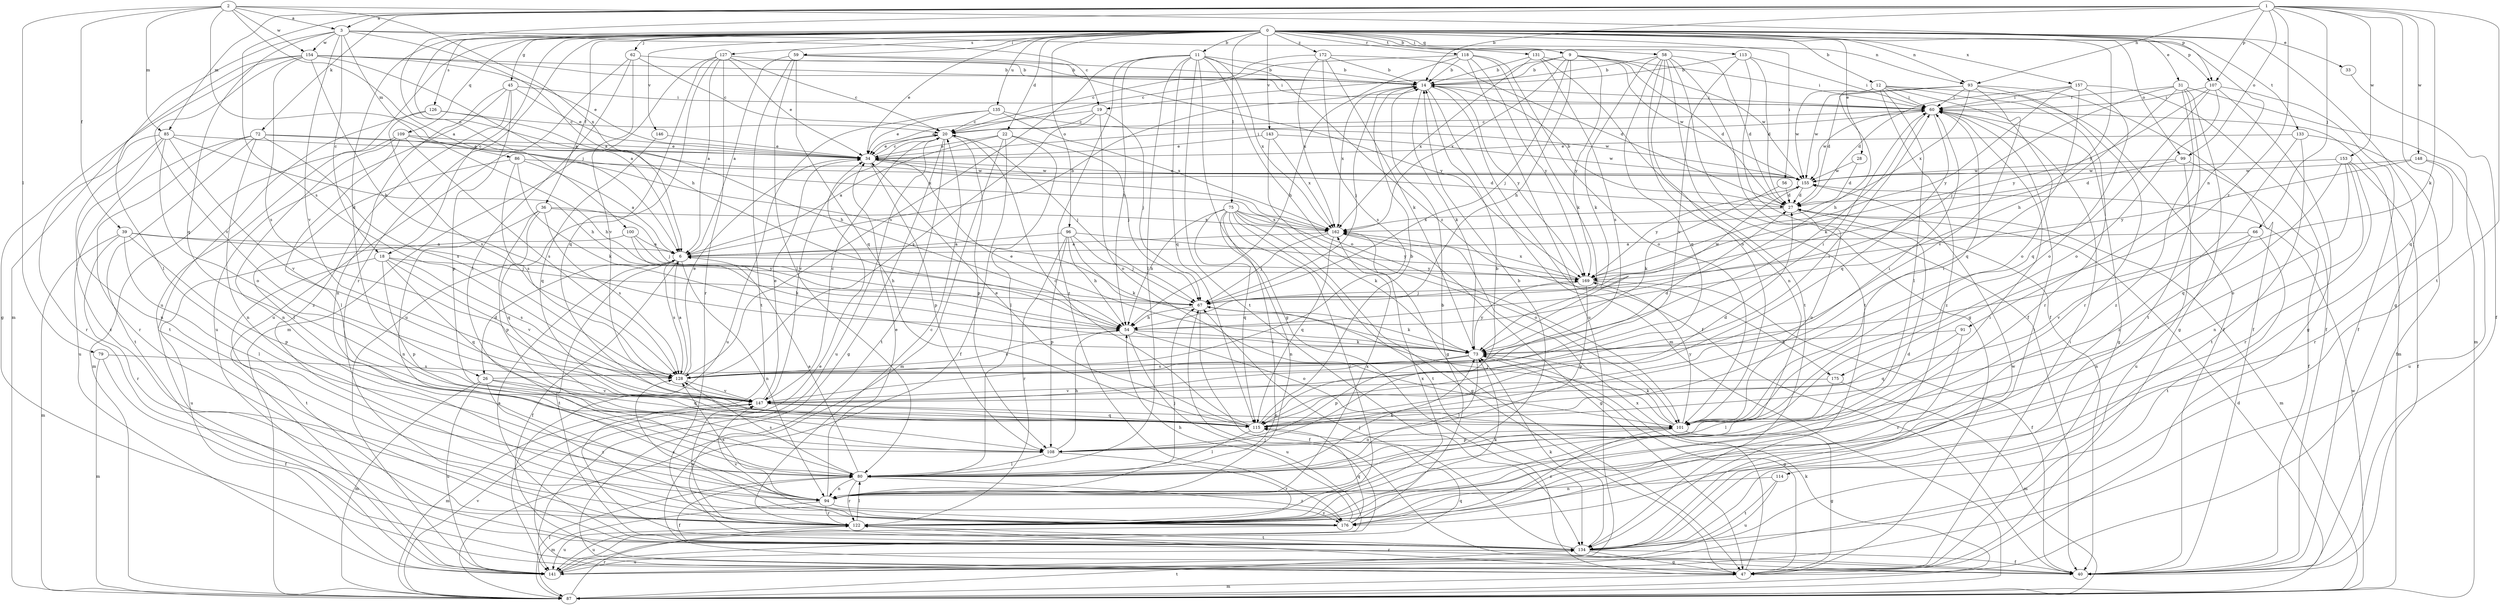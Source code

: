 strict digraph  {
0;
1;
2;
3;
6;
9;
11;
12;
14;
18;
19;
20;
22;
26;
27;
28;
31;
33;
34;
36;
39;
40;
45;
47;
54;
56;
58;
59;
60;
62;
66;
67;
72;
73;
75;
79;
80;
85;
86;
87;
91;
93;
94;
96;
99;
100;
101;
107;
108;
109;
113;
114;
115;
118;
122;
126;
127;
128;
131;
133;
134;
135;
141;
143;
146;
147;
148;
153;
154;
155;
157;
162;
169;
172;
175;
176;
0 -> 9  [label=b];
0 -> 11  [label=b];
0 -> 12  [label=b];
0 -> 18  [label=c];
0 -> 22  [label=d];
0 -> 26  [label=d];
0 -> 28  [label=e];
0 -> 31  [label=e];
0 -> 33  [label=e];
0 -> 34  [label=e];
0 -> 36  [label=f];
0 -> 45  [label=g];
0 -> 47  [label=g];
0 -> 54  [label=h];
0 -> 56  [label=i];
0 -> 58  [label=i];
0 -> 59  [label=i];
0 -> 62  [label=j];
0 -> 75  [label=l];
0 -> 91  [label=n];
0 -> 93  [label=n];
0 -> 96  [label=o];
0 -> 99  [label=o];
0 -> 107  [label=p];
0 -> 109  [label=q];
0 -> 113  [label=q];
0 -> 118  [label=r];
0 -> 122  [label=r];
0 -> 126  [label=s];
0 -> 127  [label=s];
0 -> 131  [label=t];
0 -> 133  [label=t];
0 -> 135  [label=u];
0 -> 141  [label=u];
0 -> 143  [label=v];
0 -> 146  [label=v];
0 -> 157  [label=x];
0 -> 169  [label=y];
0 -> 172  [label=z];
1 -> 3  [label=a];
1 -> 14  [label=b];
1 -> 66  [label=j];
1 -> 72  [label=k];
1 -> 73  [label=k];
1 -> 85  [label=m];
1 -> 93  [label=n];
1 -> 99  [label=o];
1 -> 100  [label=o];
1 -> 107  [label=p];
1 -> 114  [label=q];
1 -> 128  [label=s];
1 -> 134  [label=t];
1 -> 148  [label=w];
1 -> 153  [label=w];
1 -> 175  [label=z];
2 -> 3  [label=a];
2 -> 6  [label=a];
2 -> 39  [label=f];
2 -> 67  [label=j];
2 -> 79  [label=l];
2 -> 85  [label=m];
2 -> 107  [label=p];
2 -> 154  [label=w];
2 -> 162  [label=x];
3 -> 6  [label=a];
3 -> 18  [label=c];
3 -> 19  [label=c];
3 -> 86  [label=m];
3 -> 87  [label=m];
3 -> 93  [label=n];
3 -> 115  [label=q];
3 -> 147  [label=v];
3 -> 154  [label=w];
6 -> 14  [label=b];
6 -> 26  [label=d];
6 -> 40  [label=f];
6 -> 94  [label=n];
6 -> 128  [label=s];
6 -> 134  [label=t];
6 -> 169  [label=y];
9 -> 14  [label=b];
9 -> 19  [label=c];
9 -> 27  [label=d];
9 -> 54  [label=h];
9 -> 60  [label=i];
9 -> 67  [label=j];
9 -> 155  [label=w];
9 -> 162  [label=x];
9 -> 169  [label=y];
11 -> 14  [label=b];
11 -> 47  [label=g];
11 -> 54  [label=h];
11 -> 80  [label=l];
11 -> 101  [label=o];
11 -> 115  [label=q];
11 -> 128  [label=s];
11 -> 134  [label=t];
11 -> 162  [label=x];
11 -> 175  [label=z];
11 -> 176  [label=z];
12 -> 40  [label=f];
12 -> 54  [label=h];
12 -> 60  [label=i];
12 -> 80  [label=l];
12 -> 101  [label=o];
12 -> 122  [label=r];
12 -> 155  [label=w];
12 -> 176  [label=z];
14 -> 40  [label=f];
14 -> 60  [label=i];
14 -> 67  [label=j];
14 -> 73  [label=k];
14 -> 87  [label=m];
14 -> 162  [label=x];
14 -> 169  [label=y];
18 -> 108  [label=p];
18 -> 115  [label=q];
18 -> 128  [label=s];
18 -> 134  [label=t];
18 -> 147  [label=v];
18 -> 169  [label=y];
19 -> 20  [label=c];
19 -> 34  [label=e];
19 -> 67  [label=j];
19 -> 101  [label=o];
19 -> 128  [label=s];
20 -> 34  [label=e];
20 -> 47  [label=g];
20 -> 67  [label=j];
20 -> 108  [label=p];
20 -> 134  [label=t];
20 -> 141  [label=u];
20 -> 147  [label=v];
22 -> 6  [label=a];
22 -> 34  [label=e];
22 -> 40  [label=f];
22 -> 67  [label=j];
22 -> 80  [label=l];
22 -> 87  [label=m];
26 -> 27  [label=d];
26 -> 87  [label=m];
26 -> 115  [label=q];
26 -> 141  [label=u];
26 -> 147  [label=v];
26 -> 176  [label=z];
27 -> 14  [label=b];
27 -> 87  [label=m];
27 -> 101  [label=o];
27 -> 162  [label=x];
28 -> 27  [label=d];
28 -> 155  [label=w];
31 -> 47  [label=g];
31 -> 54  [label=h];
31 -> 60  [label=i];
31 -> 67  [label=j];
31 -> 87  [label=m];
31 -> 134  [label=t];
31 -> 176  [label=z];
33 -> 40  [label=f];
34 -> 20  [label=c];
34 -> 27  [label=d];
34 -> 60  [label=i];
34 -> 108  [label=p];
34 -> 155  [label=w];
36 -> 67  [label=j];
36 -> 94  [label=n];
36 -> 108  [label=p];
36 -> 115  [label=q];
36 -> 128  [label=s];
36 -> 162  [label=x];
39 -> 6  [label=a];
39 -> 67  [label=j];
39 -> 80  [label=l];
39 -> 87  [label=m];
39 -> 108  [label=p];
39 -> 122  [label=r];
45 -> 34  [label=e];
45 -> 60  [label=i];
45 -> 94  [label=n];
45 -> 108  [label=p];
45 -> 141  [label=u];
45 -> 176  [label=z];
47 -> 34  [label=e];
47 -> 60  [label=i];
47 -> 87  [label=m];
47 -> 122  [label=r];
47 -> 162  [label=x];
54 -> 73  [label=k];
54 -> 101  [label=o];
54 -> 128  [label=s];
54 -> 141  [label=u];
56 -> 27  [label=d];
56 -> 73  [label=k];
58 -> 14  [label=b];
58 -> 27  [label=d];
58 -> 40  [label=f];
58 -> 47  [label=g];
58 -> 73  [label=k];
58 -> 94  [label=n];
58 -> 101  [label=o];
58 -> 115  [label=q];
58 -> 134  [label=t];
59 -> 6  [label=a];
59 -> 14  [label=b];
59 -> 80  [label=l];
59 -> 115  [label=q];
59 -> 134  [label=t];
59 -> 169  [label=y];
60 -> 20  [label=c];
60 -> 47  [label=g];
60 -> 73  [label=k];
60 -> 87  [label=m];
60 -> 115  [label=q];
60 -> 155  [label=w];
62 -> 14  [label=b];
62 -> 20  [label=c];
62 -> 80  [label=l];
62 -> 141  [label=u];
62 -> 147  [label=v];
66 -> 6  [label=a];
66 -> 94  [label=n];
66 -> 134  [label=t];
66 -> 147  [label=v];
67 -> 40  [label=f];
67 -> 54  [label=h];
67 -> 73  [label=k];
67 -> 155  [label=w];
72 -> 34  [label=e];
72 -> 54  [label=h];
72 -> 94  [label=n];
72 -> 122  [label=r];
72 -> 128  [label=s];
72 -> 134  [label=t];
72 -> 141  [label=u];
73 -> 34  [label=e];
73 -> 47  [label=g];
73 -> 80  [label=l];
73 -> 108  [label=p];
73 -> 128  [label=s];
73 -> 169  [label=y];
75 -> 47  [label=g];
75 -> 54  [label=h];
75 -> 73  [label=k];
75 -> 80  [label=l];
75 -> 94  [label=n];
75 -> 101  [label=o];
75 -> 115  [label=q];
75 -> 122  [label=r];
75 -> 134  [label=t];
75 -> 162  [label=x];
79 -> 40  [label=f];
79 -> 87  [label=m];
79 -> 128  [label=s];
80 -> 6  [label=a];
80 -> 14  [label=b];
80 -> 40  [label=f];
80 -> 73  [label=k];
80 -> 94  [label=n];
80 -> 122  [label=r];
80 -> 128  [label=s];
80 -> 176  [label=z];
85 -> 34  [label=e];
85 -> 54  [label=h];
85 -> 94  [label=n];
85 -> 101  [label=o];
85 -> 122  [label=r];
85 -> 147  [label=v];
85 -> 176  [label=z];
86 -> 6  [label=a];
86 -> 73  [label=k];
86 -> 80  [label=l];
86 -> 128  [label=s];
86 -> 155  [label=w];
87 -> 27  [label=d];
87 -> 73  [label=k];
87 -> 80  [label=l];
87 -> 122  [label=r];
87 -> 134  [label=t];
87 -> 147  [label=v];
87 -> 155  [label=w];
91 -> 73  [label=k];
91 -> 115  [label=q];
91 -> 122  [label=r];
93 -> 27  [label=d];
93 -> 40  [label=f];
93 -> 60  [label=i];
93 -> 122  [label=r];
93 -> 147  [label=v];
93 -> 155  [label=w];
93 -> 162  [label=x];
94 -> 27  [label=d];
94 -> 34  [label=e];
94 -> 67  [label=j];
94 -> 87  [label=m];
94 -> 122  [label=r];
94 -> 128  [label=s];
94 -> 162  [label=x];
94 -> 176  [label=z];
96 -> 6  [label=a];
96 -> 54  [label=h];
96 -> 67  [label=j];
96 -> 73  [label=k];
96 -> 108  [label=p];
96 -> 122  [label=r];
96 -> 169  [label=y];
99 -> 27  [label=d];
99 -> 40  [label=f];
99 -> 141  [label=u];
99 -> 155  [label=w];
100 -> 6  [label=a];
100 -> 54  [label=h];
100 -> 73  [label=k];
100 -> 141  [label=u];
101 -> 47  [label=g];
101 -> 60  [label=i];
101 -> 67  [label=j];
101 -> 73  [label=k];
101 -> 108  [label=p];
101 -> 169  [label=y];
101 -> 176  [label=z];
107 -> 40  [label=f];
107 -> 47  [label=g];
107 -> 60  [label=i];
107 -> 101  [label=o];
107 -> 115  [label=q];
107 -> 169  [label=y];
108 -> 14  [label=b];
108 -> 54  [label=h];
108 -> 80  [label=l];
108 -> 101  [label=o];
108 -> 122  [label=r];
109 -> 34  [label=e];
109 -> 80  [label=l];
109 -> 87  [label=m];
109 -> 94  [label=n];
109 -> 128  [label=s];
109 -> 162  [label=x];
113 -> 14  [label=b];
113 -> 27  [label=d];
113 -> 40  [label=f];
113 -> 60  [label=i];
113 -> 147  [label=v];
114 -> 94  [label=n];
114 -> 134  [label=t];
114 -> 141  [label=u];
115 -> 14  [label=b];
115 -> 20  [label=c];
115 -> 27  [label=d];
115 -> 34  [label=e];
115 -> 60  [label=i];
115 -> 80  [label=l];
118 -> 14  [label=b];
118 -> 20  [label=c];
118 -> 54  [label=h];
118 -> 73  [label=k];
118 -> 101  [label=o];
118 -> 141  [label=u];
118 -> 169  [label=y];
122 -> 20  [label=c];
122 -> 60  [label=i];
122 -> 73  [label=k];
122 -> 80  [label=l];
122 -> 134  [label=t];
122 -> 141  [label=u];
122 -> 147  [label=v];
122 -> 162  [label=x];
126 -> 20  [label=c];
126 -> 54  [label=h];
126 -> 128  [label=s];
126 -> 134  [label=t];
127 -> 6  [label=a];
127 -> 14  [label=b];
127 -> 20  [label=c];
127 -> 34  [label=e];
127 -> 87  [label=m];
127 -> 115  [label=q];
127 -> 122  [label=r];
127 -> 141  [label=u];
128 -> 6  [label=a];
128 -> 34  [label=e];
128 -> 60  [label=i];
128 -> 147  [label=v];
131 -> 14  [label=b];
131 -> 128  [label=s];
131 -> 134  [label=t];
131 -> 155  [label=w];
131 -> 162  [label=x];
133 -> 34  [label=e];
133 -> 40  [label=f];
133 -> 134  [label=t];
133 -> 176  [label=z];
134 -> 6  [label=a];
134 -> 40  [label=f];
134 -> 47  [label=g];
134 -> 60  [label=i];
134 -> 67  [label=j];
134 -> 73  [label=k];
134 -> 141  [label=u];
134 -> 155  [label=w];
135 -> 20  [label=c];
135 -> 34  [label=e];
135 -> 141  [label=u];
135 -> 155  [label=w];
135 -> 162  [label=x];
141 -> 67  [label=j];
141 -> 115  [label=q];
143 -> 34  [label=e];
143 -> 47  [label=g];
143 -> 155  [label=w];
143 -> 162  [label=x];
146 -> 34  [label=e];
146 -> 115  [label=q];
147 -> 20  [label=c];
147 -> 34  [label=e];
147 -> 60  [label=i];
147 -> 87  [label=m];
147 -> 101  [label=o];
147 -> 115  [label=q];
148 -> 122  [label=r];
148 -> 141  [label=u];
148 -> 155  [label=w];
148 -> 169  [label=y];
153 -> 40  [label=f];
153 -> 94  [label=n];
153 -> 101  [label=o];
153 -> 115  [label=q];
153 -> 122  [label=r];
153 -> 155  [label=w];
154 -> 6  [label=a];
154 -> 14  [label=b];
154 -> 34  [label=e];
154 -> 47  [label=g];
154 -> 54  [label=h];
154 -> 60  [label=i];
154 -> 80  [label=l];
154 -> 128  [label=s];
154 -> 147  [label=v];
155 -> 27  [label=d];
155 -> 34  [label=e];
155 -> 169  [label=y];
157 -> 27  [label=d];
157 -> 40  [label=f];
157 -> 60  [label=i];
157 -> 101  [label=o];
157 -> 115  [label=q];
157 -> 169  [label=y];
162 -> 6  [label=a];
162 -> 47  [label=g];
162 -> 67  [label=j];
162 -> 115  [label=q];
169 -> 40  [label=f];
169 -> 67  [label=j];
169 -> 108  [label=p];
169 -> 162  [label=x];
172 -> 14  [label=b];
172 -> 20  [label=c];
172 -> 27  [label=d];
172 -> 73  [label=k];
172 -> 128  [label=s];
172 -> 162  [label=x];
175 -> 80  [label=l];
175 -> 87  [label=m];
175 -> 147  [label=v];
176 -> 14  [label=b];
176 -> 54  [label=h];
176 -> 115  [label=q];
176 -> 128  [label=s];
176 -> 141  [label=u];
176 -> 147  [label=v];
}
